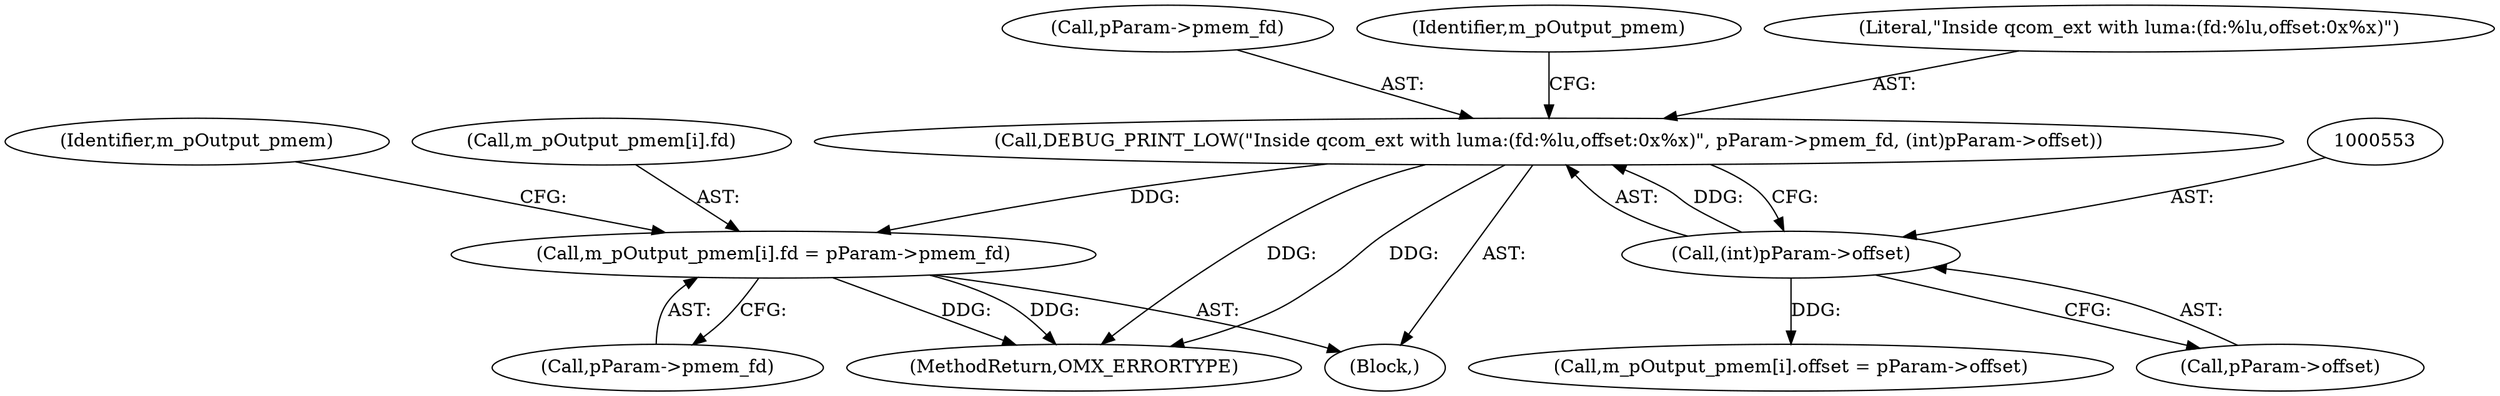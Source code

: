 digraph "0_Android_7558d03e6498e970b761aa44fff6b2c659202d95_2@array" {
"1000557" [label="(Call,m_pOutput_pmem[i].fd = pParam->pmem_fd)"];
"1000547" [label="(Call,DEBUG_PRINT_LOW(\"Inside qcom_ext with luma:(fd:%lu,offset:0x%x)\", pParam->pmem_fd, (int)pParam->offset))"];
"1000552" [label="(Call,(int)pParam->offset)"];
"1000552" [label="(Call,(int)pParam->offset)"];
"1000646" [label="(MethodReturn,OMX_ERRORTYPE)"];
"1000563" [label="(Call,pParam->pmem_fd)"];
"1000549" [label="(Call,pParam->pmem_fd)"];
"1000547" [label="(Call,DEBUG_PRINT_LOW(\"Inside qcom_ext with luma:(fd:%lu,offset:0x%x)\", pParam->pmem_fd, (int)pParam->offset))"];
"1000554" [label="(Call,pParam->offset)"];
"1000560" [label="(Identifier,m_pOutput_pmem)"];
"1000566" [label="(Call,m_pOutput_pmem[i].offset = pParam->offset)"];
"1000558" [label="(Call,m_pOutput_pmem[i].fd)"];
"1000557" [label="(Call,m_pOutput_pmem[i].fd = pParam->pmem_fd)"];
"1000548" [label="(Literal,\"Inside qcom_ext with luma:(fd:%lu,offset:0x%x)\")"];
"1000569" [label="(Identifier,m_pOutput_pmem)"];
"1000546" [label="(Block,)"];
"1000557" -> "1000546"  [label="AST: "];
"1000557" -> "1000563"  [label="CFG: "];
"1000558" -> "1000557"  [label="AST: "];
"1000563" -> "1000557"  [label="AST: "];
"1000569" -> "1000557"  [label="CFG: "];
"1000557" -> "1000646"  [label="DDG: "];
"1000557" -> "1000646"  [label="DDG: "];
"1000547" -> "1000557"  [label="DDG: "];
"1000547" -> "1000546"  [label="AST: "];
"1000547" -> "1000552"  [label="CFG: "];
"1000548" -> "1000547"  [label="AST: "];
"1000549" -> "1000547"  [label="AST: "];
"1000552" -> "1000547"  [label="AST: "];
"1000560" -> "1000547"  [label="CFG: "];
"1000547" -> "1000646"  [label="DDG: "];
"1000547" -> "1000646"  [label="DDG: "];
"1000552" -> "1000547"  [label="DDG: "];
"1000552" -> "1000554"  [label="CFG: "];
"1000553" -> "1000552"  [label="AST: "];
"1000554" -> "1000552"  [label="AST: "];
"1000552" -> "1000566"  [label="DDG: "];
}
